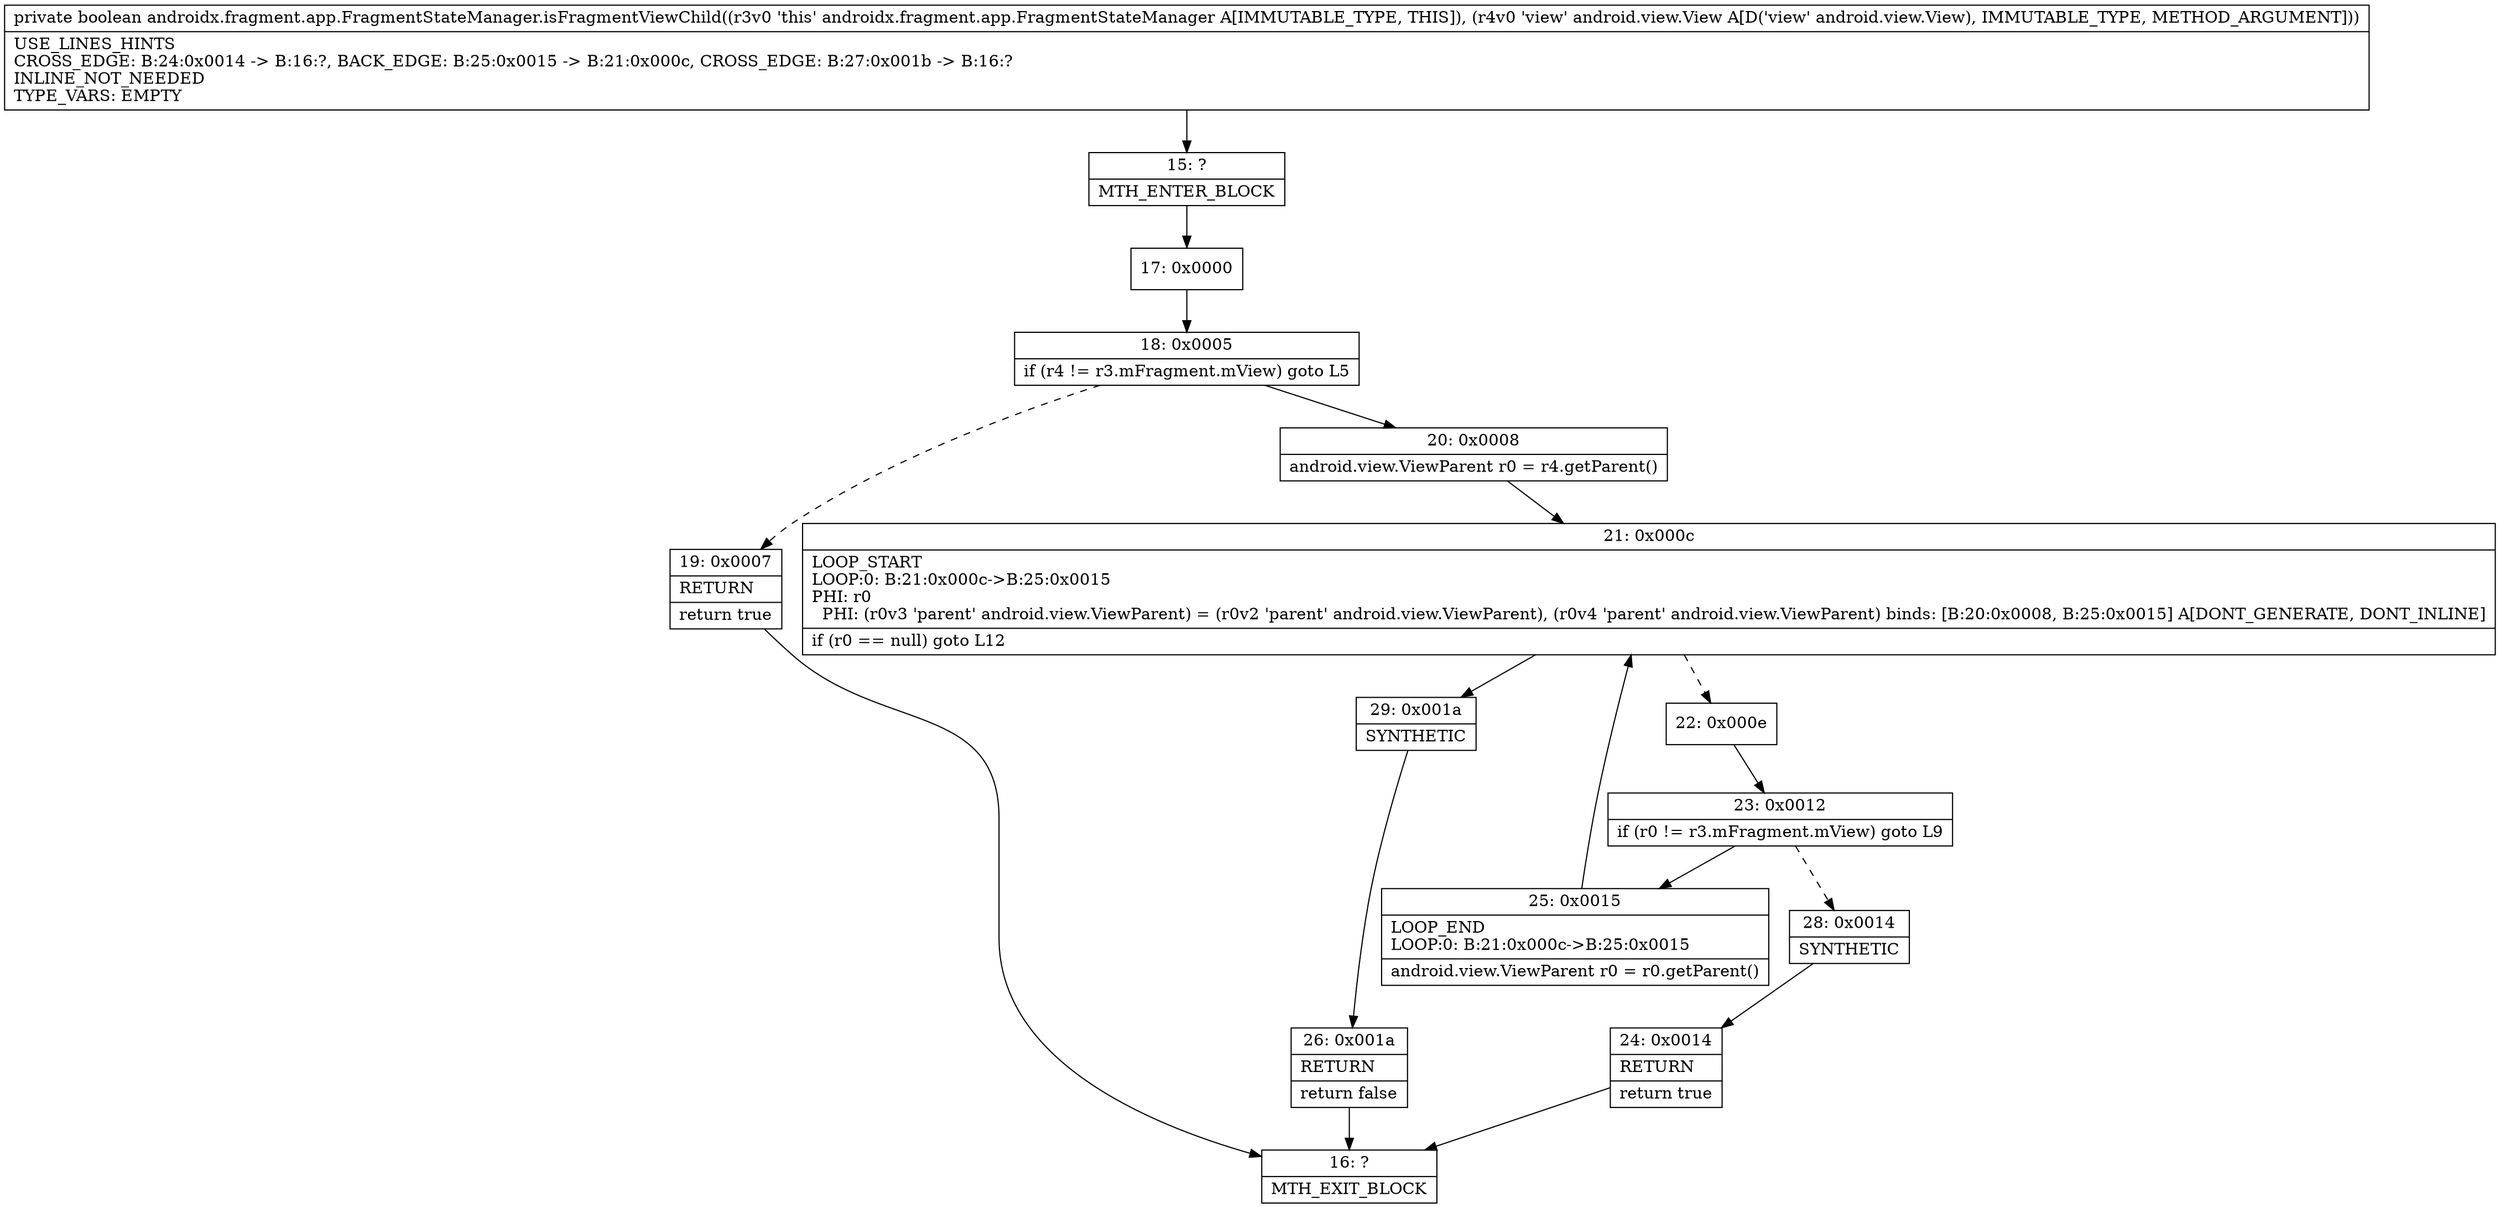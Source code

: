 digraph "CFG forandroidx.fragment.app.FragmentStateManager.isFragmentViewChild(Landroid\/view\/View;)Z" {
Node_15 [shape=record,label="{15\:\ ?|MTH_ENTER_BLOCK\l}"];
Node_17 [shape=record,label="{17\:\ 0x0000}"];
Node_18 [shape=record,label="{18\:\ 0x0005|if (r4 != r3.mFragment.mView) goto L5\l}"];
Node_19 [shape=record,label="{19\:\ 0x0007|RETURN\l|return true\l}"];
Node_16 [shape=record,label="{16\:\ ?|MTH_EXIT_BLOCK\l}"];
Node_20 [shape=record,label="{20\:\ 0x0008|android.view.ViewParent r0 = r4.getParent()\l}"];
Node_21 [shape=record,label="{21\:\ 0x000c|LOOP_START\lLOOP:0: B:21:0x000c\-\>B:25:0x0015\lPHI: r0 \l  PHI: (r0v3 'parent' android.view.ViewParent) = (r0v2 'parent' android.view.ViewParent), (r0v4 'parent' android.view.ViewParent) binds: [B:20:0x0008, B:25:0x0015] A[DONT_GENERATE, DONT_INLINE]\l|if (r0 == null) goto L12\l}"];
Node_22 [shape=record,label="{22\:\ 0x000e}"];
Node_23 [shape=record,label="{23\:\ 0x0012|if (r0 != r3.mFragment.mView) goto L9\l}"];
Node_25 [shape=record,label="{25\:\ 0x0015|LOOP_END\lLOOP:0: B:21:0x000c\-\>B:25:0x0015\l|android.view.ViewParent r0 = r0.getParent()\l}"];
Node_28 [shape=record,label="{28\:\ 0x0014|SYNTHETIC\l}"];
Node_24 [shape=record,label="{24\:\ 0x0014|RETURN\l|return true\l}"];
Node_29 [shape=record,label="{29\:\ 0x001a|SYNTHETIC\l}"];
Node_26 [shape=record,label="{26\:\ 0x001a|RETURN\l|return false\l}"];
MethodNode[shape=record,label="{private boolean androidx.fragment.app.FragmentStateManager.isFragmentViewChild((r3v0 'this' androidx.fragment.app.FragmentStateManager A[IMMUTABLE_TYPE, THIS]), (r4v0 'view' android.view.View A[D('view' android.view.View), IMMUTABLE_TYPE, METHOD_ARGUMENT]))  | USE_LINES_HINTS\lCROSS_EDGE: B:24:0x0014 \-\> B:16:?, BACK_EDGE: B:25:0x0015 \-\> B:21:0x000c, CROSS_EDGE: B:27:0x001b \-\> B:16:?\lINLINE_NOT_NEEDED\lTYPE_VARS: EMPTY\l}"];
MethodNode -> Node_15;Node_15 -> Node_17;
Node_17 -> Node_18;
Node_18 -> Node_19[style=dashed];
Node_18 -> Node_20;
Node_19 -> Node_16;
Node_20 -> Node_21;
Node_21 -> Node_22[style=dashed];
Node_21 -> Node_29;
Node_22 -> Node_23;
Node_23 -> Node_25;
Node_23 -> Node_28[style=dashed];
Node_25 -> Node_21;
Node_28 -> Node_24;
Node_24 -> Node_16;
Node_29 -> Node_26;
Node_26 -> Node_16;
}

